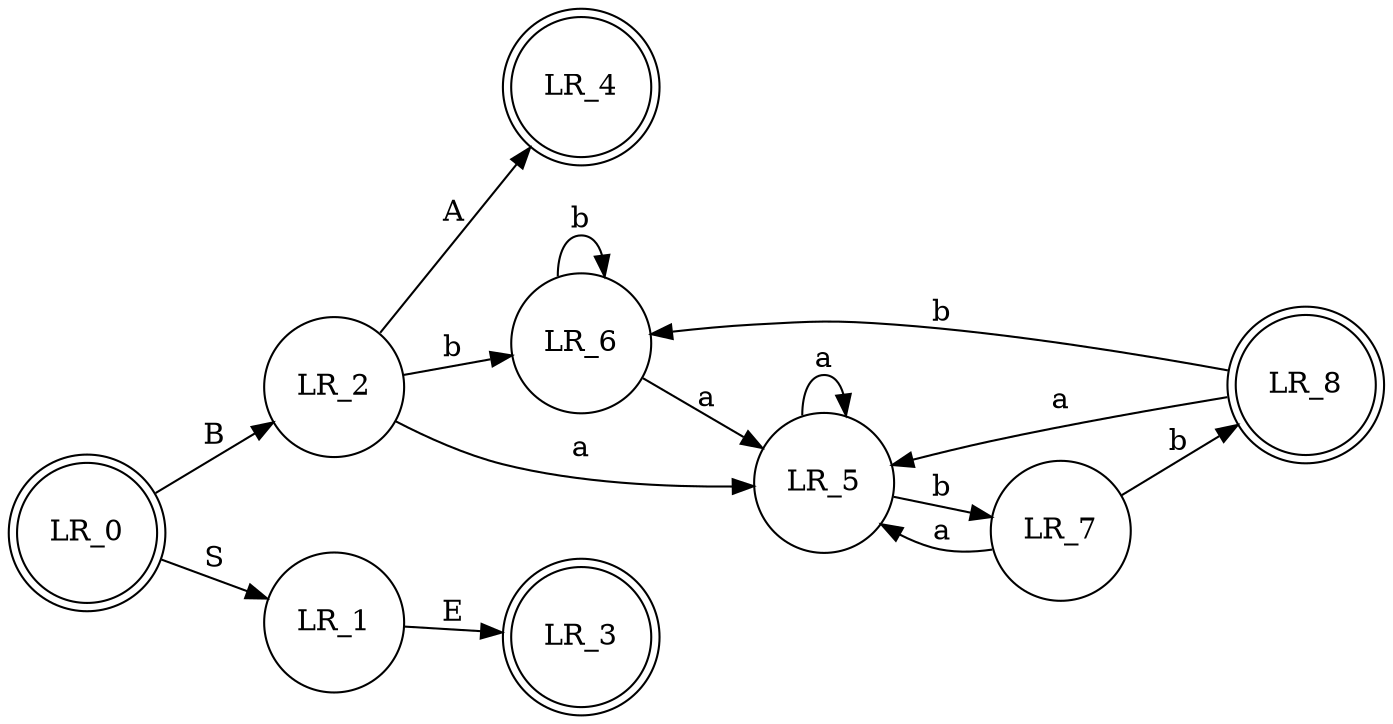digraph finite_state_machine {
	rankdir=LR;
	initialstate=LR_0;
	node [shape = doublecircle]; LR_0 LR_8 LR_4 LR_3;
	node [shape = circle];
	LR_0 -> LR_2 [ label = B ];
	LR_0 -> LR_1 [ label = S ];
	LR_8 -> LR_6 [ label = b ];
	LR_8 -> LR_5 [ label = a ];
	LR_2 -> LR_6 [ label = b ];
	LR_2 -> LR_5 [ label = a ];
	LR_2 -> LR_4 [ label = A ];
	LR_1 -> LR_3 [ label = E ];
	LR_6 -> LR_6 [ label = b ];
	LR_6 -> LR_5 [ label = a ];
	LR_5 -> LR_7 [ label = b ];
	LR_5 -> LR_5 [ label = a ];
	LR_7 -> LR_8 [ label = b ];
	LR_7 -> LR_5 [ label = a ];
}
